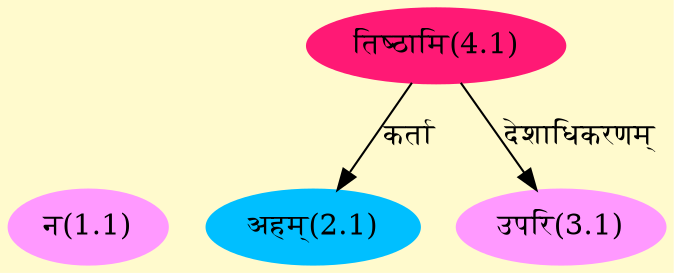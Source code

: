 digraph G{
rankdir=BT;
 compound=true;
 bgcolor="lemonchiffon1";
Node1_1 [style=filled, color="#FF99FF" label = "न(1.1)"]
Node [style=filled, color="" label = "()"]
Node2_1 [style=filled, color="#00BFFF" label = "अहम्(2.1)"]
Node4_1 [style=filled, color="#FF1975" label = "तिष्ठामि(4.1)"]
Node3_1 [style=filled, color="#FF99FF" label = "उपरि(3.1)"]
/* Start of Relations section */

Node2_1 -> Node4_1 [  label="कर्ता"  dir="back" ]
Node3_1 -> Node4_1 [  label="देशाधिकरणम्"  dir="back" ]
}
